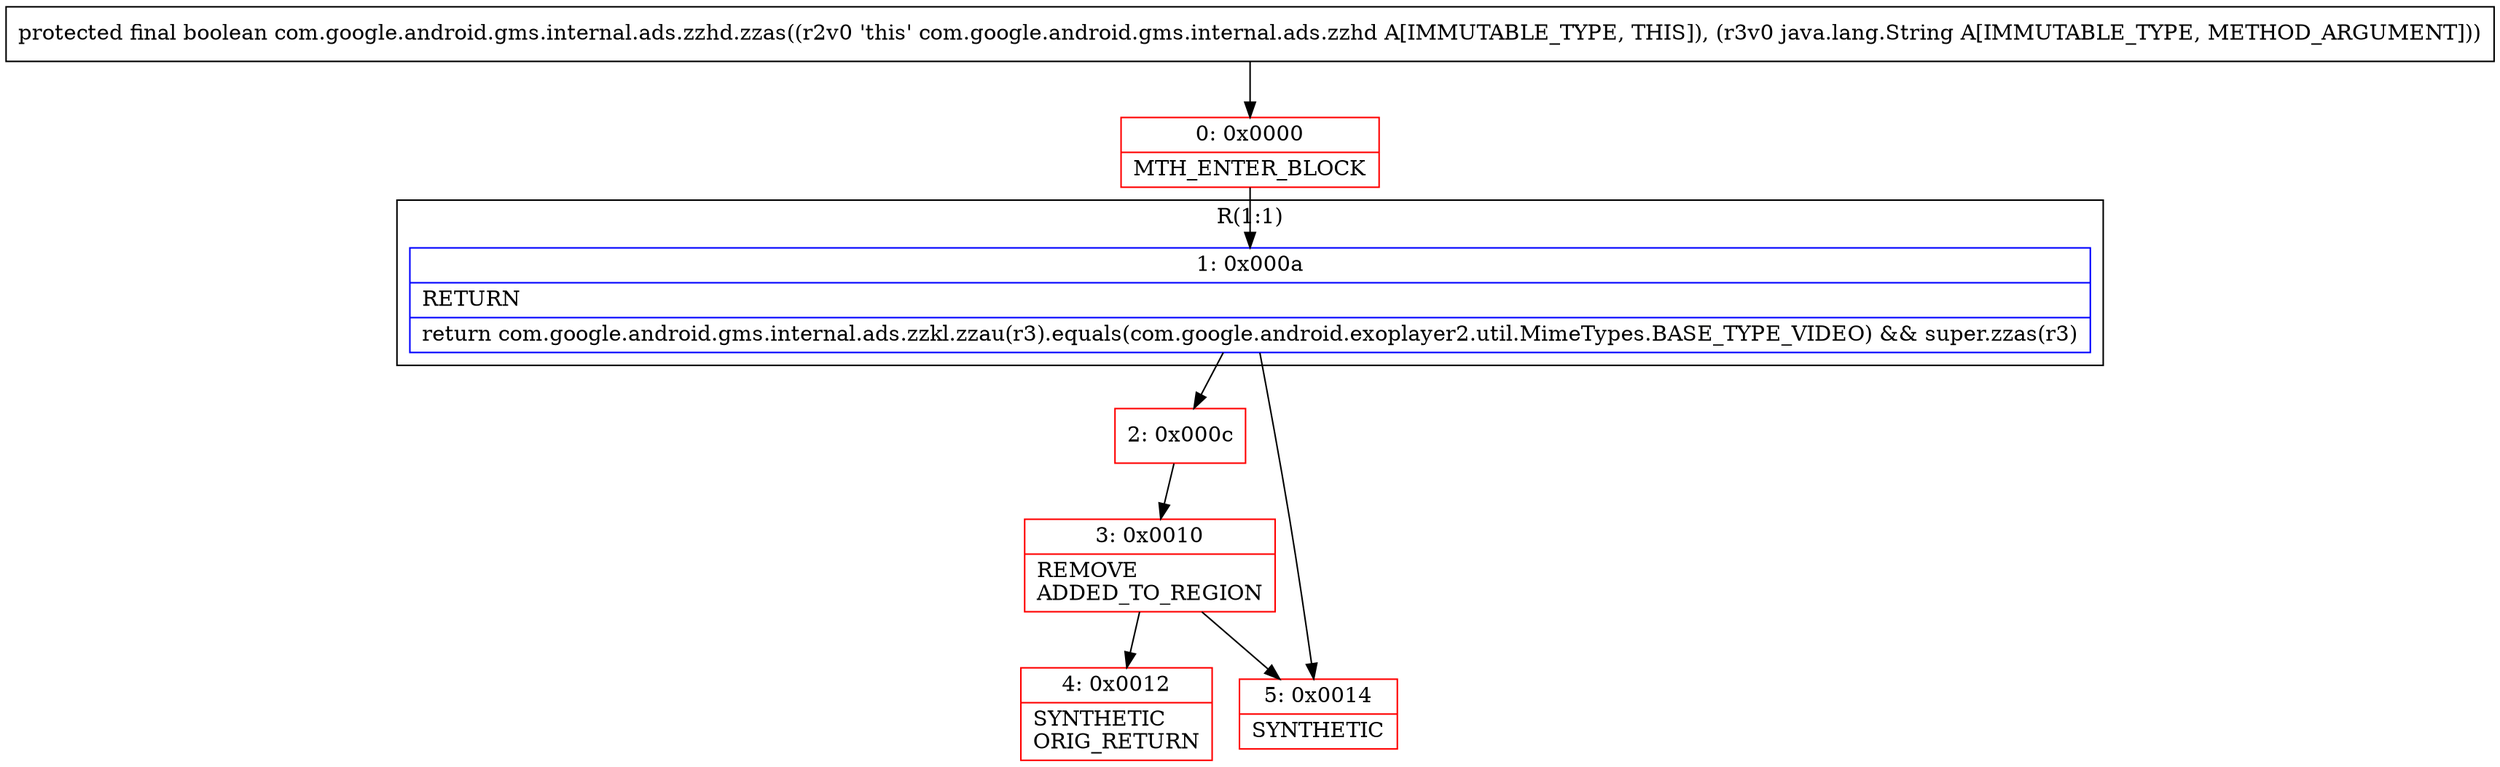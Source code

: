 digraph "CFG forcom.google.android.gms.internal.ads.zzhd.zzas(Ljava\/lang\/String;)Z" {
subgraph cluster_Region_590117191 {
label = "R(1:1)";
node [shape=record,color=blue];
Node_1 [shape=record,label="{1\:\ 0x000a|RETURN\l|return com.google.android.gms.internal.ads.zzkl.zzau(r3).equals(com.google.android.exoplayer2.util.MimeTypes.BASE_TYPE_VIDEO) && super.zzas(r3)\l}"];
}
Node_0 [shape=record,color=red,label="{0\:\ 0x0000|MTH_ENTER_BLOCK\l}"];
Node_2 [shape=record,color=red,label="{2\:\ 0x000c}"];
Node_3 [shape=record,color=red,label="{3\:\ 0x0010|REMOVE\lADDED_TO_REGION\l}"];
Node_4 [shape=record,color=red,label="{4\:\ 0x0012|SYNTHETIC\lORIG_RETURN\l}"];
Node_5 [shape=record,color=red,label="{5\:\ 0x0014|SYNTHETIC\l}"];
MethodNode[shape=record,label="{protected final boolean com.google.android.gms.internal.ads.zzhd.zzas((r2v0 'this' com.google.android.gms.internal.ads.zzhd A[IMMUTABLE_TYPE, THIS]), (r3v0 java.lang.String A[IMMUTABLE_TYPE, METHOD_ARGUMENT])) }"];
MethodNode -> Node_0;
Node_1 -> Node_2;
Node_1 -> Node_5;
Node_0 -> Node_1;
Node_2 -> Node_3;
Node_3 -> Node_4;
Node_3 -> Node_5;
}

